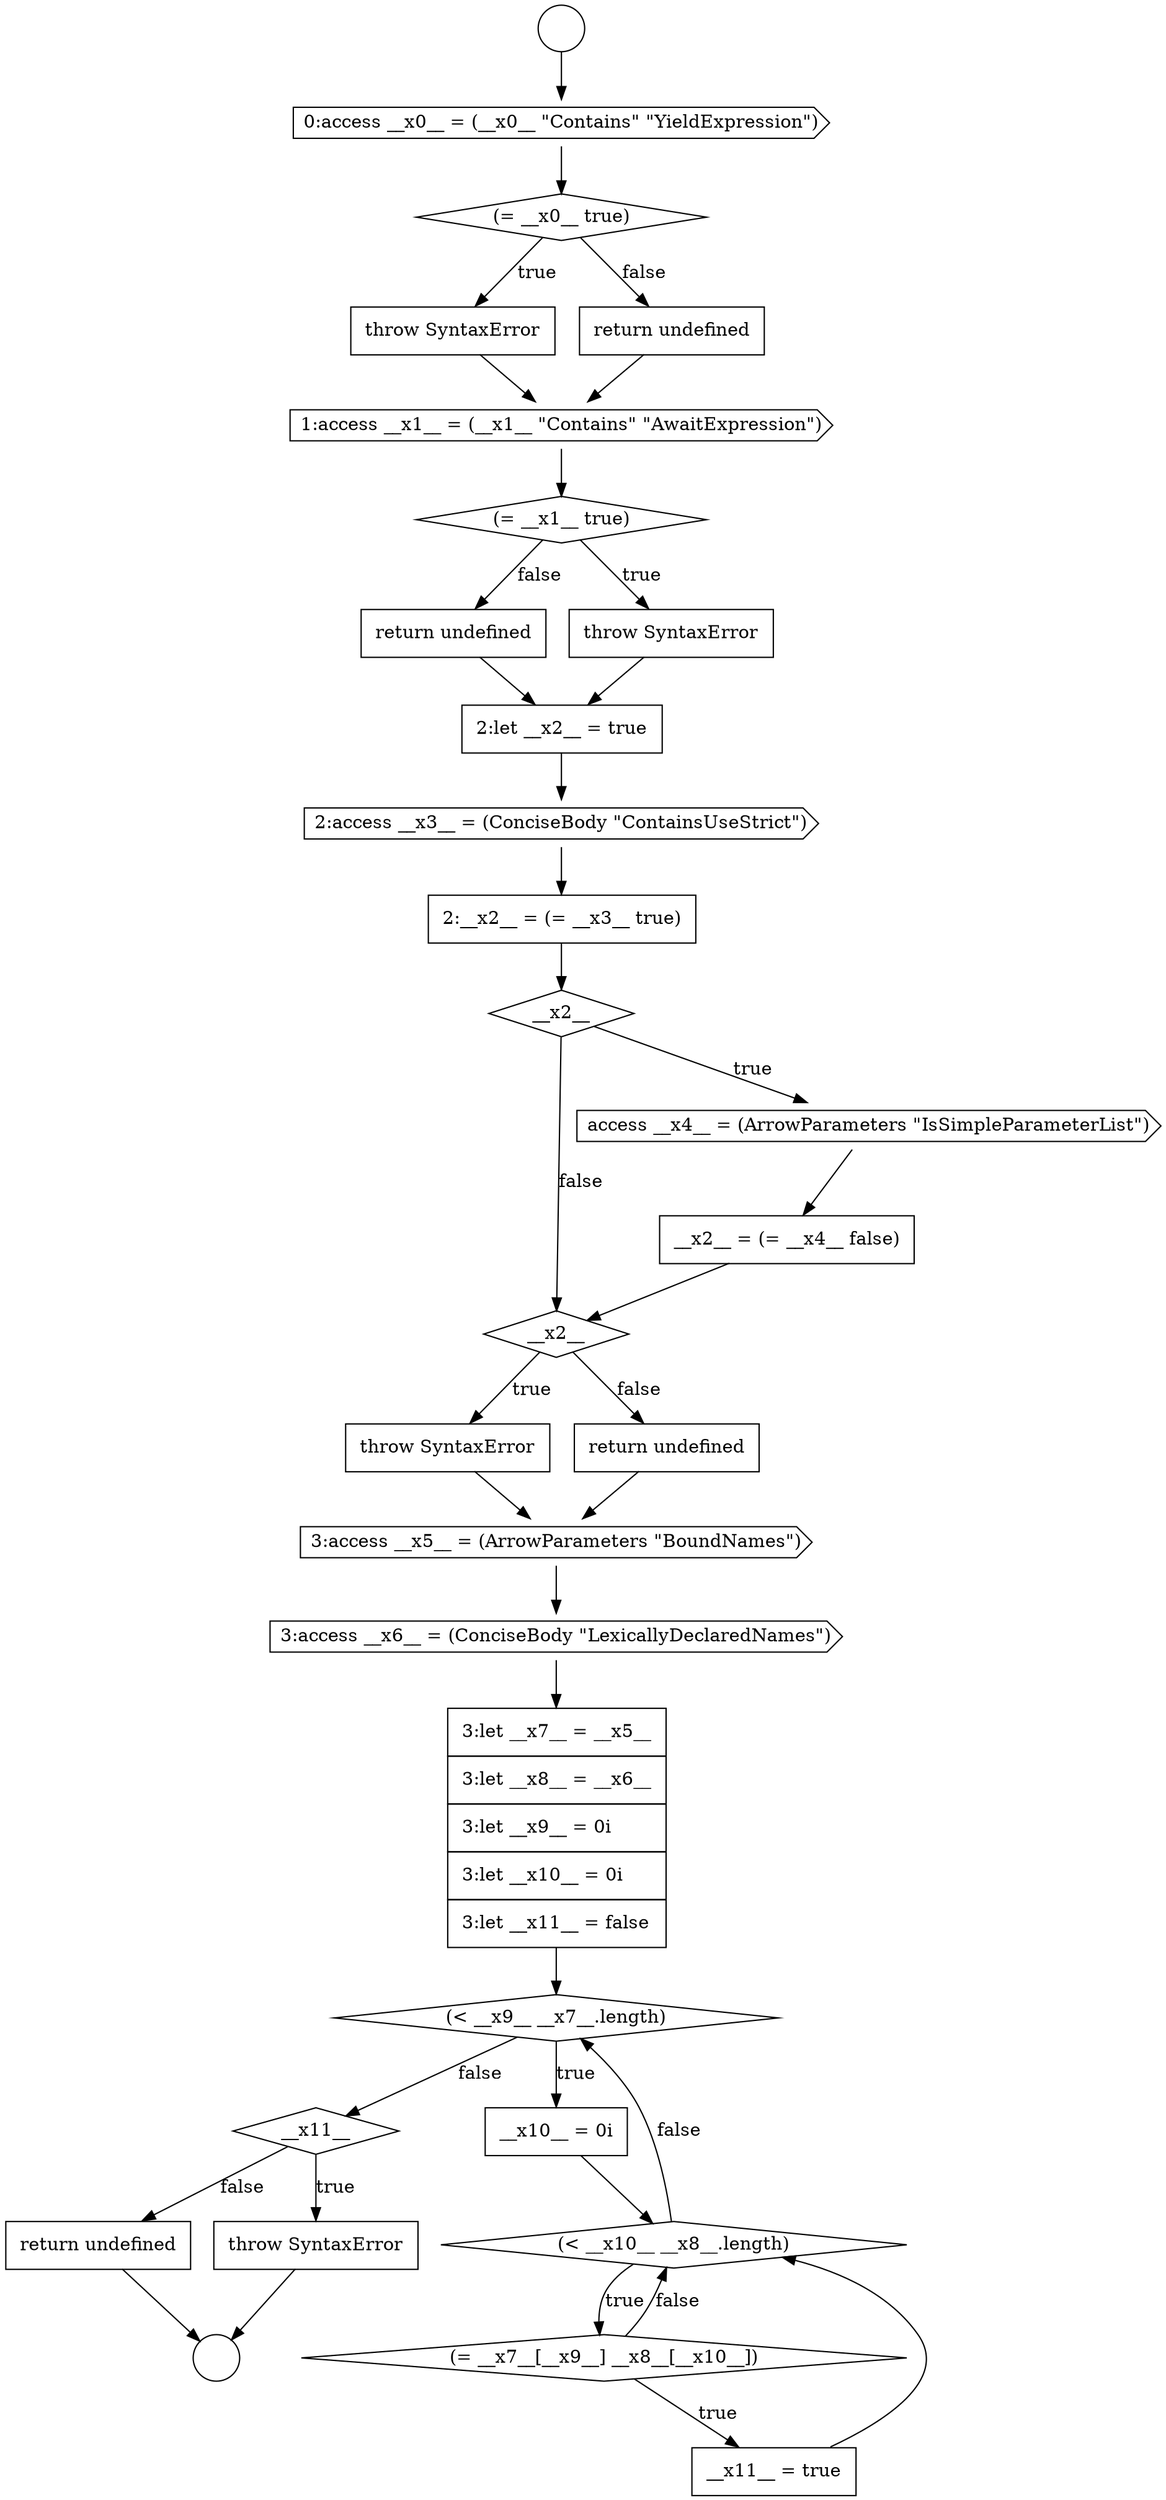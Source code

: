 digraph {
  node20413 [shape=diamond, label=<<font color="black">__x11__</font>> color="black" fillcolor="white" style=filled]
  node20408 [shape=diamond, label=<<font color="black">(&lt; __x9__ __x7__.length)</font>> color="black" fillcolor="white" style=filled]
  node20401 [shape=none, margin=0, label=<<font color="black">
    <table border="0" cellborder="1" cellspacing="0" cellpadding="10">
      <tr><td align="left">__x2__ = (= __x4__ false)</td></tr>
    </table>
  </font>> color="black" fillcolor="white" style=filled]
  node20395 [shape=none, margin=0, label=<<font color="black">
    <table border="0" cellborder="1" cellspacing="0" cellpadding="10">
      <tr><td align="left">return undefined</td></tr>
    </table>
  </font>> color="black" fillcolor="white" style=filled]
  node20390 [shape=none, margin=0, label=<<font color="black">
    <table border="0" cellborder="1" cellspacing="0" cellpadding="10">
      <tr><td align="left">throw SyntaxError</td></tr>
    </table>
  </font>> color="black" fillcolor="white" style=filled]
  node20402 [shape=diamond, label=<<font color="black">__x2__</font>> color="black" fillcolor="white" style=filled]
  node20399 [shape=diamond, label=<<font color="black">__x2__</font>> color="black" fillcolor="white" style=filled]
  node20415 [shape=none, margin=0, label=<<font color="black">
    <table border="0" cellborder="1" cellspacing="0" cellpadding="10">
      <tr><td align="left">return undefined</td></tr>
    </table>
  </font>> color="black" fillcolor="white" style=filled]
  node20403 [shape=none, margin=0, label=<<font color="black">
    <table border="0" cellborder="1" cellspacing="0" cellpadding="10">
      <tr><td align="left">throw SyntaxError</td></tr>
    </table>
  </font>> color="black" fillcolor="white" style=filled]
  node20406 [shape=cds, label=<<font color="black">3:access __x6__ = (ConciseBody &quot;LexicallyDeclaredNames&quot;)</font>> color="black" fillcolor="white" style=filled]
  node20410 [shape=diamond, label=<<font color="black">(&lt; __x10__ __x8__.length)</font>> color="black" fillcolor="white" style=filled]
  node20414 [shape=none, margin=0, label=<<font color="black">
    <table border="0" cellborder="1" cellspacing="0" cellpadding="10">
      <tr><td align="left">throw SyntaxError</td></tr>
    </table>
  </font>> color="black" fillcolor="white" style=filled]
  node20393 [shape=diamond, label=<<font color="black">(= __x1__ true)</font>> color="black" fillcolor="white" style=filled]
  node20397 [shape=cds, label=<<font color="black">2:access __x3__ = (ConciseBody &quot;ContainsUseStrict&quot;)</font>> color="black" fillcolor="white" style=filled]
  node20389 [shape=diamond, label=<<font color="black">(= __x0__ true)</font>> color="black" fillcolor="white" style=filled]
  node20404 [shape=none, margin=0, label=<<font color="black">
    <table border="0" cellborder="1" cellspacing="0" cellpadding="10">
      <tr><td align="left">return undefined</td></tr>
    </table>
  </font>> color="black" fillcolor="white" style=filled]
  node20400 [shape=cds, label=<<font color="black">access __x4__ = (ArrowParameters &quot;IsSimpleParameterList&quot;)</font>> color="black" fillcolor="white" style=filled]
  node20405 [shape=cds, label=<<font color="black">3:access __x5__ = (ArrowParameters &quot;BoundNames&quot;)</font>> color="black" fillcolor="white" style=filled]
  node20396 [shape=none, margin=0, label=<<font color="black">
    <table border="0" cellborder="1" cellspacing="0" cellpadding="10">
      <tr><td align="left">2:let __x2__ = true</td></tr>
    </table>
  </font>> color="black" fillcolor="white" style=filled]
  node20386 [shape=circle label=" " color="black" fillcolor="white" style=filled]
  node20409 [shape=none, margin=0, label=<<font color="black">
    <table border="0" cellborder="1" cellspacing="0" cellpadding="10">
      <tr><td align="left">__x10__ = 0i</td></tr>
    </table>
  </font>> color="black" fillcolor="white" style=filled]
  node20412 [shape=none, margin=0, label=<<font color="black">
    <table border="0" cellborder="1" cellspacing="0" cellpadding="10">
      <tr><td align="left">__x11__ = true</td></tr>
    </table>
  </font>> color="black" fillcolor="white" style=filled]
  node20387 [shape=circle label=" " color="black" fillcolor="white" style=filled]
  node20392 [shape=cds, label=<<font color="black">1:access __x1__ = (__x1__ &quot;Contains&quot; &quot;AwaitExpression&quot;)</font>> color="black" fillcolor="white" style=filled]
  node20391 [shape=none, margin=0, label=<<font color="black">
    <table border="0" cellborder="1" cellspacing="0" cellpadding="10">
      <tr><td align="left">return undefined</td></tr>
    </table>
  </font>> color="black" fillcolor="white" style=filled]
  node20394 [shape=none, margin=0, label=<<font color="black">
    <table border="0" cellborder="1" cellspacing="0" cellpadding="10">
      <tr><td align="left">throw SyntaxError</td></tr>
    </table>
  </font>> color="black" fillcolor="white" style=filled]
  node20388 [shape=cds, label=<<font color="black">0:access __x0__ = (__x0__ &quot;Contains&quot; &quot;YieldExpression&quot;)</font>> color="black" fillcolor="white" style=filled]
  node20411 [shape=diamond, label=<<font color="black">(= __x7__[__x9__] __x8__[__x10__])</font>> color="black" fillcolor="white" style=filled]
  node20398 [shape=none, margin=0, label=<<font color="black">
    <table border="0" cellborder="1" cellspacing="0" cellpadding="10">
      <tr><td align="left">2:__x2__ = (= __x3__ true)</td></tr>
    </table>
  </font>> color="black" fillcolor="white" style=filled]
  node20407 [shape=none, margin=0, label=<<font color="black">
    <table border="0" cellborder="1" cellspacing="0" cellpadding="10">
      <tr><td align="left">3:let __x7__ = __x5__</td></tr>
      <tr><td align="left">3:let __x8__ = __x6__</td></tr>
      <tr><td align="left">3:let __x9__ = 0i</td></tr>
      <tr><td align="left">3:let __x10__ = 0i</td></tr>
      <tr><td align="left">3:let __x11__ = false</td></tr>
    </table>
  </font>> color="black" fillcolor="white" style=filled]
  node20394 -> node20396 [ color="black"]
  node20389 -> node20390 [label=<<font color="black">true</font>> color="black"]
  node20389 -> node20391 [label=<<font color="black">false</font>> color="black"]
  node20398 -> node20399 [ color="black"]
  node20395 -> node20396 [ color="black"]
  node20400 -> node20401 [ color="black"]
  node20412 -> node20410 [ color="black"]
  node20414 -> node20387 [ color="black"]
  node20407 -> node20408 [ color="black"]
  node20397 -> node20398 [ color="black"]
  node20386 -> node20388 [ color="black"]
  node20404 -> node20405 [ color="black"]
  node20409 -> node20410 [ color="black"]
  node20388 -> node20389 [ color="black"]
  node20396 -> node20397 [ color="black"]
  node20405 -> node20406 [ color="black"]
  node20403 -> node20405 [ color="black"]
  node20390 -> node20392 [ color="black"]
  node20415 -> node20387 [ color="black"]
  node20402 -> node20403 [label=<<font color="black">true</font>> color="black"]
  node20402 -> node20404 [label=<<font color="black">false</font>> color="black"]
  node20391 -> node20392 [ color="black"]
  node20406 -> node20407 [ color="black"]
  node20410 -> node20411 [label=<<font color="black">true</font>> color="black"]
  node20410 -> node20408 [label=<<font color="black">false</font>> color="black"]
  node20413 -> node20414 [label=<<font color="black">true</font>> color="black"]
  node20413 -> node20415 [label=<<font color="black">false</font>> color="black"]
  node20399 -> node20400 [label=<<font color="black">true</font>> color="black"]
  node20399 -> node20402 [label=<<font color="black">false</font>> color="black"]
  node20408 -> node20409 [label=<<font color="black">true</font>> color="black"]
  node20408 -> node20413 [label=<<font color="black">false</font>> color="black"]
  node20411 -> node20412 [label=<<font color="black">true</font>> color="black"]
  node20411 -> node20410 [label=<<font color="black">false</font>> color="black"]
  node20392 -> node20393 [ color="black"]
  node20401 -> node20402 [ color="black"]
  node20393 -> node20394 [label=<<font color="black">true</font>> color="black"]
  node20393 -> node20395 [label=<<font color="black">false</font>> color="black"]
}
